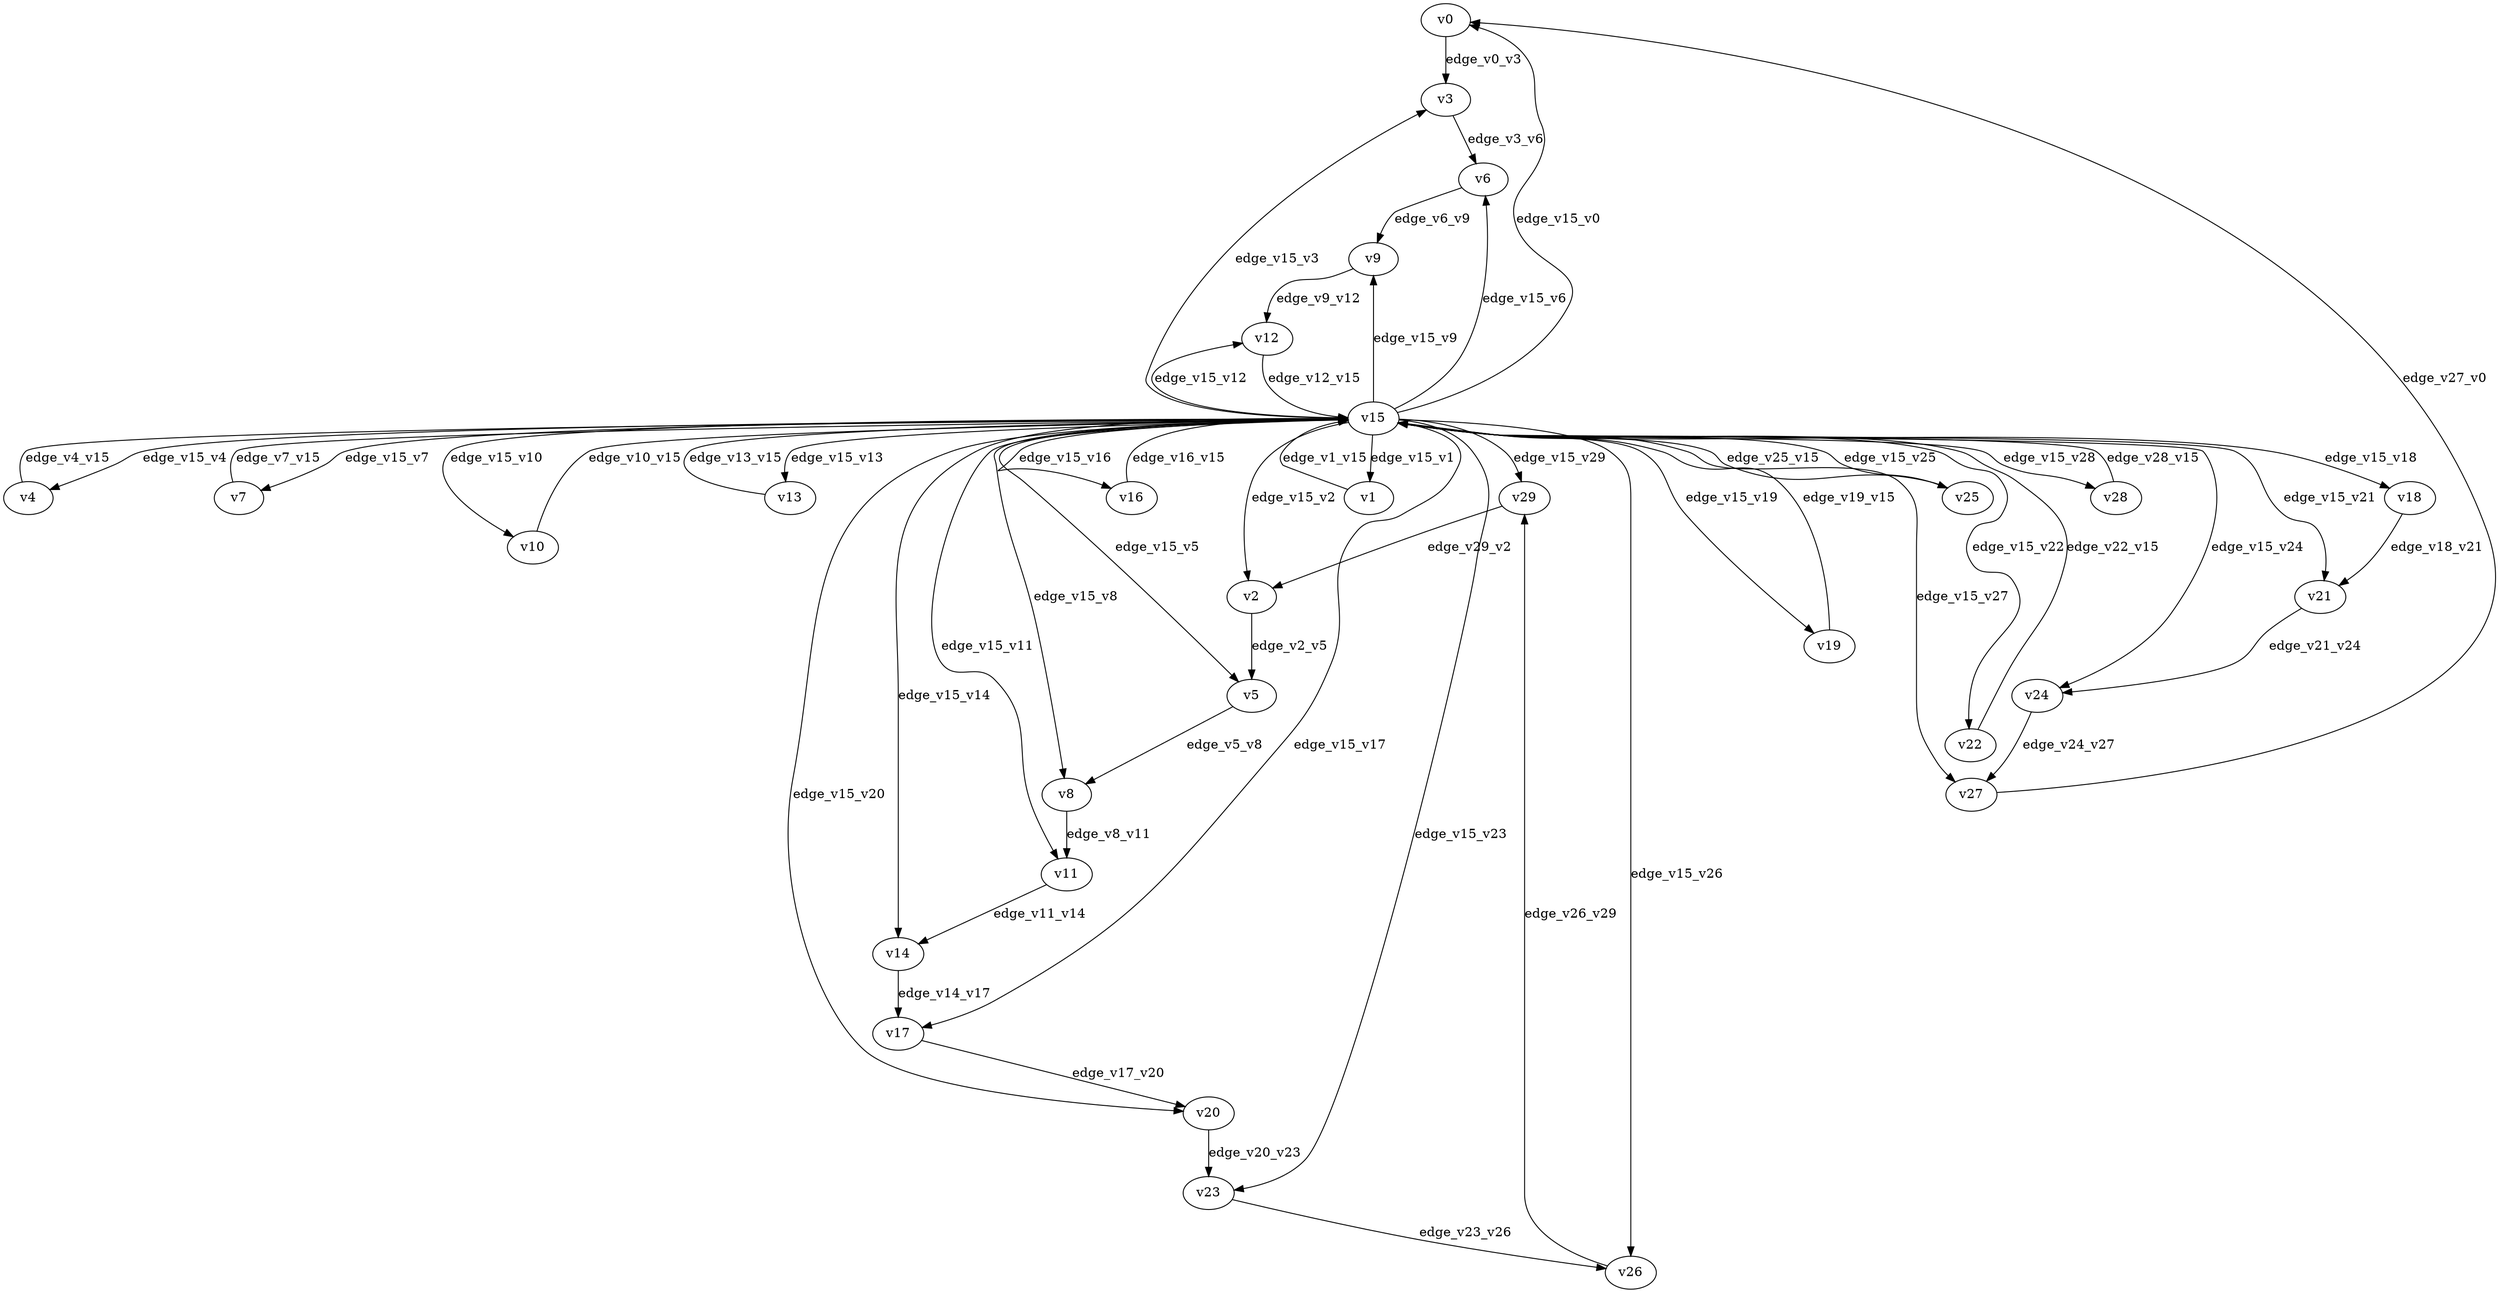 digraph test031 {
    // Discounted game test case
    // Vertex properties: name [player=X]
    // Edge properties: [weight=Y, discount=Z]

    v0 [name="v0", player=0];
    v1 [name="v1", player=1];
    v2 [name="v2", player=0];
    v3 [name="v3", player=1];
    v4 [name="v4", player=0];
    v5 [name="v5", player=1];
    v6 [name="v6", player=0];
    v7 [name="v7", player=1];
    v8 [name="v8", player=0];
    v9 [name="v9", player=1];
    v10 [name="v10", player=0];
    v11 [name="v11", player=1];
    v12 [name="v12", player=0];
    v13 [name="v13", player=1];
    v14 [name="v14", player=0];
    v15 [name="v15", player=0];
    v16 [name="v16", player=0];
    v17 [name="v17", player=1];
    v18 [name="v18", player=0];
    v19 [name="v19", player=1];
    v20 [name="v20", player=0];
    v21 [name="v21", player=1];
    v22 [name="v22", player=0];
    v23 [name="v23", player=1];
    v24 [name="v24", player=0];
    v25 [name="v25", player=1];
    v26 [name="v26", player=0];
    v27 [name="v27", player=1];
    v28 [name="v28", player=0];
    v29 [name="v29", player=1];

    v15 -> v0 [label="edge_v15_v0", weight=-4.14, discount=0.520];
    v15 -> v1 [label="edge_v15_v1", weight=7.71, discount=0.520];
    v1 -> v15 [label="edge_v1_v15", weight=7.61, discount=0.520];
    v15 -> v2 [label="edge_v15_v2", weight=1.44, discount=0.520];
    v15 -> v3 [label="edge_v15_v3", weight=-3.06, discount=0.520];
    v15 -> v4 [label="edge_v15_v4", weight=5.85, discount=0.520];
    v4 -> v15 [label="edge_v4_v15", weight=6.66, discount=0.520];
    v15 -> v5 [label="edge_v15_v5", weight=-0.25, discount=0.520];
    v15 -> v6 [label="edge_v15_v6", weight=7.05, discount=0.520];
    v15 -> v7 [label="edge_v15_v7", weight=0.49, discount=0.520];
    v7 -> v15 [label="edge_v7_v15", weight=1.34, discount=0.520];
    v15 -> v8 [label="edge_v15_v8", weight=1.17, discount=0.520];
    v15 -> v9 [label="edge_v15_v9", weight=9.04, discount=0.520];
    v15 -> v10 [label="edge_v15_v10", weight=-5.64, discount=0.520];
    v10 -> v15 [label="edge_v10_v15", weight=-7.37, discount=0.520];
    v15 -> v11 [label="edge_v15_v11", weight=1.06, discount=0.520];
    v15 -> v12 [label="edge_v15_v12", weight=-3.18, discount=0.520];
    v15 -> v13 [label="edge_v15_v13", weight=1.04, discount=0.520];
    v13 -> v15 [label="edge_v13_v15", weight=-0.22, discount=0.520];
    v15 -> v14 [label="edge_v15_v14", weight=2.49, discount=0.520];
    v15 -> v16 [label="edge_v15_v16", weight=1.58, discount=0.520];
    v16 -> v15 [label="edge_v16_v15", weight=1.04, discount=0.520];
    v15 -> v17 [label="edge_v15_v17", weight=-4.96, discount=0.520];
    v15 -> v18 [label="edge_v15_v18", weight=0.65, discount=0.520];
    v15 -> v19 [label="edge_v15_v19", weight=-4.79, discount=0.520];
    v19 -> v15 [label="edge_v19_v15", weight=-6.97, discount=0.520];
    v15 -> v20 [label="edge_v15_v20", weight=-4.98, discount=0.520];
    v15 -> v21 [label="edge_v15_v21", weight=0.58, discount=0.520];
    v15 -> v22 [label="edge_v15_v22", weight=-0.55, discount=0.520];
    v22 -> v15 [label="edge_v22_v15", weight=-2.27, discount=0.520];
    v15 -> v23 [label="edge_v15_v23", weight=-5.74, discount=0.520];
    v15 -> v24 [label="edge_v15_v24", weight=1.72, discount=0.520];
    v15 -> v25 [label="edge_v15_v25", weight=1.38, discount=0.520];
    v25 -> v15 [label="edge_v25_v15", weight=3.64, discount=0.520];
    v15 -> v26 [label="edge_v15_v26", weight=6.66, discount=0.520];
    v15 -> v27 [label="edge_v15_v27", weight=2.93, discount=0.520];
    v15 -> v28 [label="edge_v15_v28", weight=9.96, discount=0.520];
    v28 -> v15 [label="edge_v28_v15", weight=10.36, discount=0.520];
    v15 -> v29 [label="edge_v15_v29", weight=-1.65, discount=0.520];
    v0 -> v3 [label="edge_v0_v3", weight=6.69, discount=0.520];
    v2 -> v5 [label="edge_v2_v5", weight=4.88, discount=0.520];
    v3 -> v6 [label="edge_v3_v6", weight=-2.45, discount=0.520];
    v5 -> v8 [label="edge_v5_v8", weight=-0.01, discount=0.520];
    v6 -> v9 [label="edge_v6_v9", weight=0.74, discount=0.520];
    v8 -> v11 [label="edge_v8_v11", weight=5.88, discount=0.520];
    v9 -> v12 [label="edge_v9_v12", weight=-1.48, discount=0.520];
    v11 -> v14 [label="edge_v11_v14", weight=1.82, discount=0.520];
    v12 -> v15 [label="edge_v12_v15", weight=6.92, discount=0.520];
    v14 -> v17 [label="edge_v14_v17", weight=3.93, discount=0.520];
    v17 -> v20 [label="edge_v17_v20", weight=0.62, discount=0.520];
    v18 -> v21 [label="edge_v18_v21", weight=-2.36, discount=0.520];
    v20 -> v23 [label="edge_v20_v23", weight=3.74, discount=0.520];
    v21 -> v24 [label="edge_v21_v24", weight=-1.20, discount=0.520];
    v23 -> v26 [label="edge_v23_v26", weight=-1.88, discount=0.520];
    v24 -> v27 [label="edge_v24_v27", weight=2.11, discount=0.520];
    v26 -> v29 [label="edge_v26_v29", weight=3.43, discount=0.520];
    v27 -> v0 [label="edge_v27_v0", weight=0.14, discount=0.520];
    v29 -> v2 [label="edge_v29_v2", weight=1.21, discount=0.520];
}
